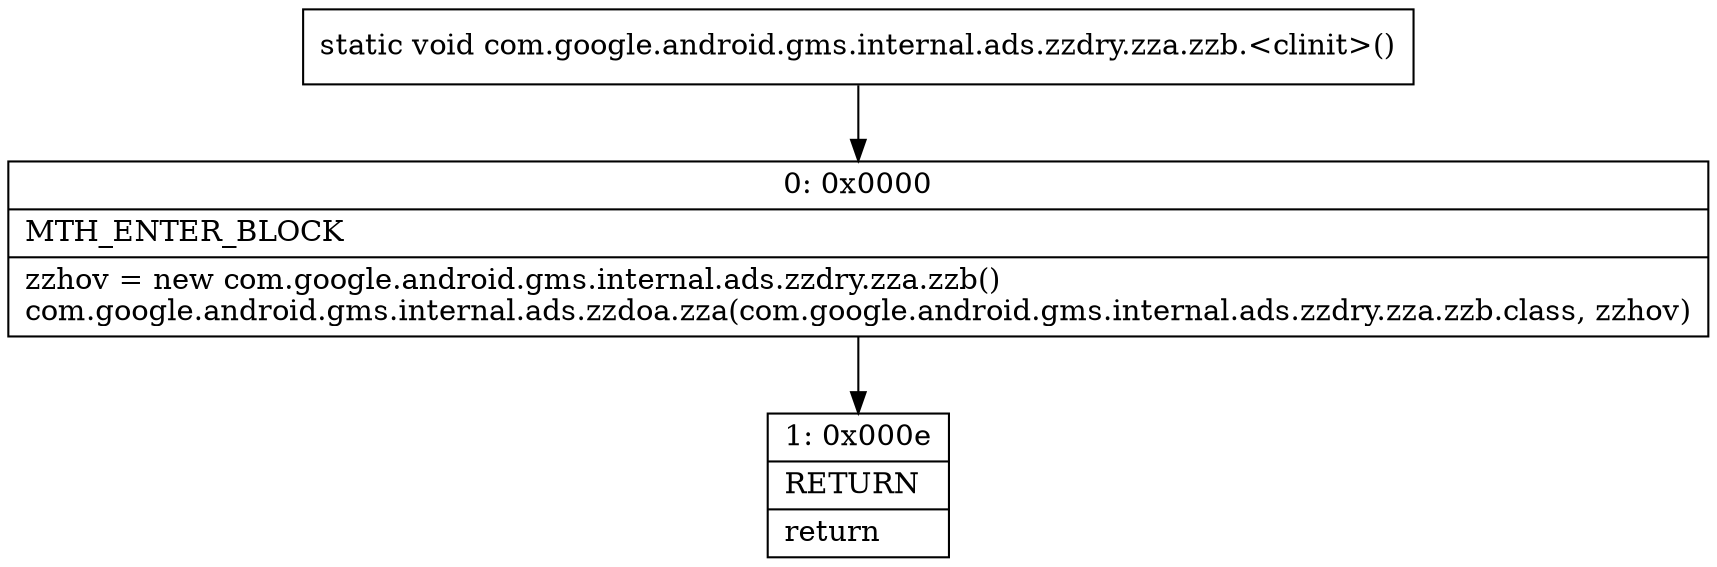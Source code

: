 digraph "CFG forcom.google.android.gms.internal.ads.zzdry.zza.zzb.\<clinit\>()V" {
Node_0 [shape=record,label="{0\:\ 0x0000|MTH_ENTER_BLOCK\l|zzhov = new com.google.android.gms.internal.ads.zzdry.zza.zzb()\lcom.google.android.gms.internal.ads.zzdoa.zza(com.google.android.gms.internal.ads.zzdry.zza.zzb.class, zzhov)\l}"];
Node_1 [shape=record,label="{1\:\ 0x000e|RETURN\l|return\l}"];
MethodNode[shape=record,label="{static void com.google.android.gms.internal.ads.zzdry.zza.zzb.\<clinit\>() }"];
MethodNode -> Node_0;
Node_0 -> Node_1;
}

